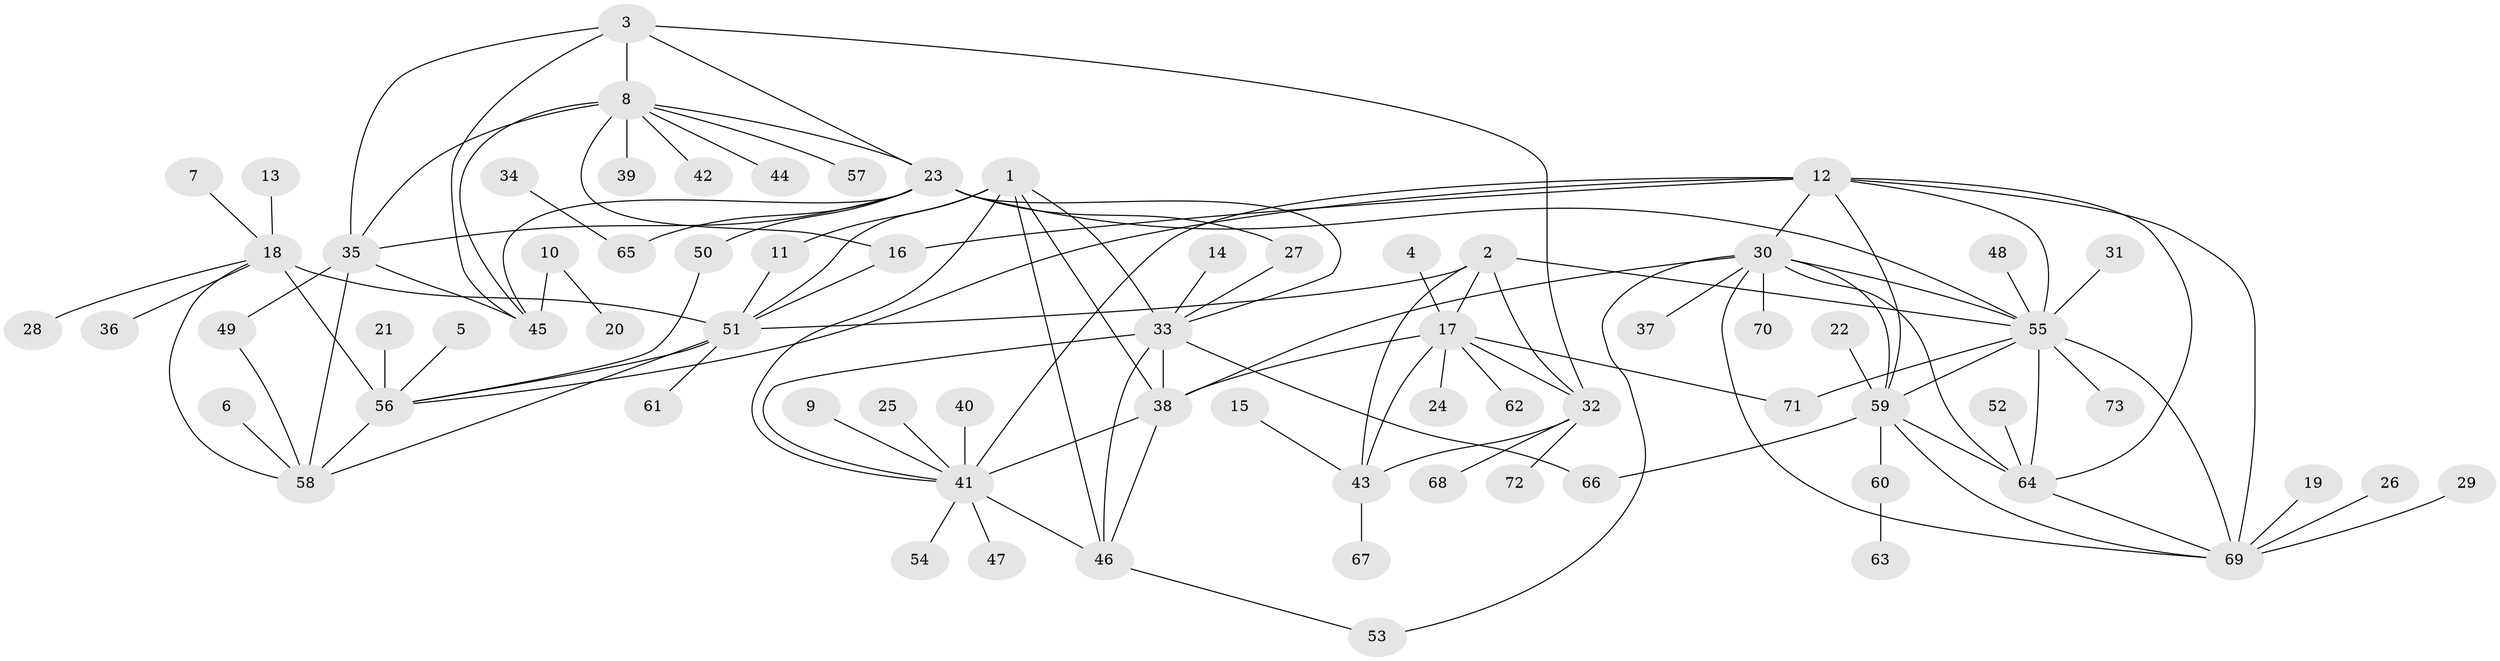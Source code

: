 // original degree distribution, {13: 0.008333333333333333, 11: 0.025, 8: 0.058333333333333334, 10: 0.025, 9: 0.03333333333333333, 5: 0.025, 12: 0.016666666666666666, 7: 0.041666666666666664, 6: 0.016666666666666666, 1: 0.575, 3: 0.041666666666666664, 2: 0.13333333333333333}
// Generated by graph-tools (version 1.1) at 2025/37/03/04/25 23:37:44]
// undirected, 73 vertices, 116 edges
graph export_dot {
  node [color=gray90,style=filled];
  1;
  2;
  3;
  4;
  5;
  6;
  7;
  8;
  9;
  10;
  11;
  12;
  13;
  14;
  15;
  16;
  17;
  18;
  19;
  20;
  21;
  22;
  23;
  24;
  25;
  26;
  27;
  28;
  29;
  30;
  31;
  32;
  33;
  34;
  35;
  36;
  37;
  38;
  39;
  40;
  41;
  42;
  43;
  44;
  45;
  46;
  47;
  48;
  49;
  50;
  51;
  52;
  53;
  54;
  55;
  56;
  57;
  58;
  59;
  60;
  61;
  62;
  63;
  64;
  65;
  66;
  67;
  68;
  69;
  70;
  71;
  72;
  73;
  1 -- 11 [weight=1.0];
  1 -- 33 [weight=1.0];
  1 -- 38 [weight=1.0];
  1 -- 41 [weight=1.0];
  1 -- 46 [weight=2.0];
  1 -- 51 [weight=1.0];
  2 -- 17 [weight=3.0];
  2 -- 32 [weight=1.0];
  2 -- 43 [weight=1.0];
  2 -- 51 [weight=1.0];
  2 -- 55 [weight=1.0];
  3 -- 8 [weight=2.0];
  3 -- 23 [weight=1.0];
  3 -- 32 [weight=1.0];
  3 -- 35 [weight=1.0];
  3 -- 45 [weight=1.0];
  4 -- 17 [weight=1.0];
  5 -- 56 [weight=1.0];
  6 -- 58 [weight=1.0];
  7 -- 18 [weight=1.0];
  8 -- 16 [weight=1.0];
  8 -- 23 [weight=2.0];
  8 -- 35 [weight=2.0];
  8 -- 39 [weight=1.0];
  8 -- 42 [weight=1.0];
  8 -- 44 [weight=1.0];
  8 -- 45 [weight=2.0];
  8 -- 57 [weight=1.0];
  9 -- 41 [weight=1.0];
  10 -- 20 [weight=1.0];
  10 -- 45 [weight=1.0];
  11 -- 51 [weight=1.0];
  12 -- 16 [weight=1.0];
  12 -- 30 [weight=1.0];
  12 -- 41 [weight=1.0];
  12 -- 55 [weight=1.0];
  12 -- 56 [weight=1.0];
  12 -- 59 [weight=1.0];
  12 -- 64 [weight=1.0];
  12 -- 69 [weight=1.0];
  13 -- 18 [weight=1.0];
  14 -- 33 [weight=1.0];
  15 -- 43 [weight=1.0];
  16 -- 51 [weight=1.0];
  17 -- 24 [weight=1.0];
  17 -- 32 [weight=3.0];
  17 -- 38 [weight=1.0];
  17 -- 43 [weight=3.0];
  17 -- 62 [weight=1.0];
  17 -- 71 [weight=1.0];
  18 -- 28 [weight=1.0];
  18 -- 36 [weight=1.0];
  18 -- 51 [weight=2.0];
  18 -- 56 [weight=4.0];
  18 -- 58 [weight=2.0];
  19 -- 69 [weight=1.0];
  21 -- 56 [weight=1.0];
  22 -- 59 [weight=1.0];
  23 -- 27 [weight=1.0];
  23 -- 33 [weight=1.0];
  23 -- 35 [weight=1.0];
  23 -- 45 [weight=1.0];
  23 -- 50 [weight=1.0];
  23 -- 55 [weight=1.0];
  23 -- 65 [weight=1.0];
  25 -- 41 [weight=1.0];
  26 -- 69 [weight=1.0];
  27 -- 33 [weight=1.0];
  29 -- 69 [weight=1.0];
  30 -- 37 [weight=1.0];
  30 -- 38 [weight=1.0];
  30 -- 53 [weight=1.0];
  30 -- 55 [weight=1.0];
  30 -- 59 [weight=1.0];
  30 -- 64 [weight=1.0];
  30 -- 69 [weight=1.0];
  30 -- 70 [weight=1.0];
  31 -- 55 [weight=1.0];
  32 -- 43 [weight=1.0];
  32 -- 68 [weight=1.0];
  32 -- 72 [weight=1.0];
  33 -- 38 [weight=1.0];
  33 -- 41 [weight=1.0];
  33 -- 46 [weight=2.0];
  33 -- 66 [weight=1.0];
  34 -- 65 [weight=1.0];
  35 -- 45 [weight=1.0];
  35 -- 49 [weight=1.0];
  35 -- 58 [weight=1.0];
  38 -- 41 [weight=1.0];
  38 -- 46 [weight=2.0];
  40 -- 41 [weight=1.0];
  41 -- 46 [weight=2.0];
  41 -- 47 [weight=1.0];
  41 -- 54 [weight=1.0];
  43 -- 67 [weight=1.0];
  46 -- 53 [weight=1.0];
  48 -- 55 [weight=1.0];
  49 -- 58 [weight=1.0];
  50 -- 56 [weight=1.0];
  51 -- 56 [weight=2.0];
  51 -- 58 [weight=1.0];
  51 -- 61 [weight=1.0];
  52 -- 64 [weight=1.0];
  55 -- 59 [weight=1.0];
  55 -- 64 [weight=1.0];
  55 -- 69 [weight=1.0];
  55 -- 71 [weight=1.0];
  55 -- 73 [weight=1.0];
  56 -- 58 [weight=2.0];
  59 -- 60 [weight=1.0];
  59 -- 64 [weight=1.0];
  59 -- 66 [weight=1.0];
  59 -- 69 [weight=1.0];
  60 -- 63 [weight=1.0];
  64 -- 69 [weight=1.0];
}
